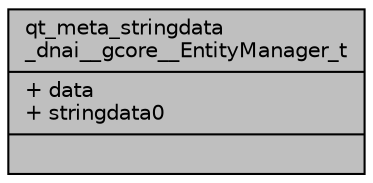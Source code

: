 digraph "qt_meta_stringdata_dnai__gcore__EntityManager_t"
{
  edge [fontname="Helvetica",fontsize="10",labelfontname="Helvetica",labelfontsize="10"];
  node [fontname="Helvetica",fontsize="10",shape=record];
  Node1 [label="{qt_meta_stringdata\l_dnai__gcore__EntityManager_t\n|+ data\l+ stringdata0\l|}",height=0.2,width=0.4,color="black", fillcolor="grey75", style="filled", fontcolor="black"];
}
